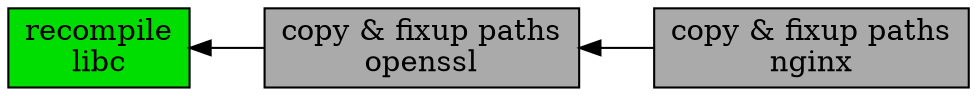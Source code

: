 # run dot file.dot -T svg

digraph {
        rankdir="LR";
        node [shape="box"];
        "libc" [ style=filled, fillcolor = "#00dd00", label="recompile\nlibc"];
        "openssl" [ style=filled, fillcolor = "#aaaaaa", label="copy & fixup paths\nopenssl"];
        "nginx" [ style=filled, fillcolor = "#aaaaaa", label="copy & fixup paths\nnginx"];
        "libc" -> "openssl" -> "nginx" [dir=back];
}
